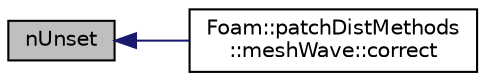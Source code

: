 digraph "nUnset"
{
  bgcolor="transparent";
  edge [fontname="Helvetica",fontsize="10",labelfontname="Helvetica",labelfontsize="10"];
  node [fontname="Helvetica",fontsize="10",shape=record];
  rankdir="LR";
  Node1 [label="nUnset",height=0.2,width=0.4,color="black", fillcolor="grey75", style="filled", fontcolor="black"];
  Node1 -> Node2 [dir="back",color="midnightblue",fontsize="10",style="solid",fontname="Helvetica"];
  Node2 [label="Foam::patchDistMethods\l::meshWave::correct",height=0.2,width=0.4,color="black",URL="$a01479.html#a91b707ef3ea3cd7eaafec5c8ab91275e",tooltip="Correct the given distance-to-patch field. "];
}
